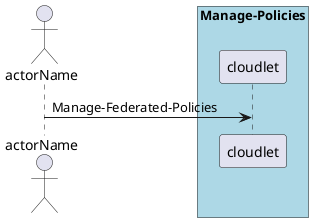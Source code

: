 @startuml
Actor "actorName" as A

box "Manage-Policies" #lightblue
participant "cloudlet" as S
A -> S : Manage-Federated-Policies
end box

@enduml
